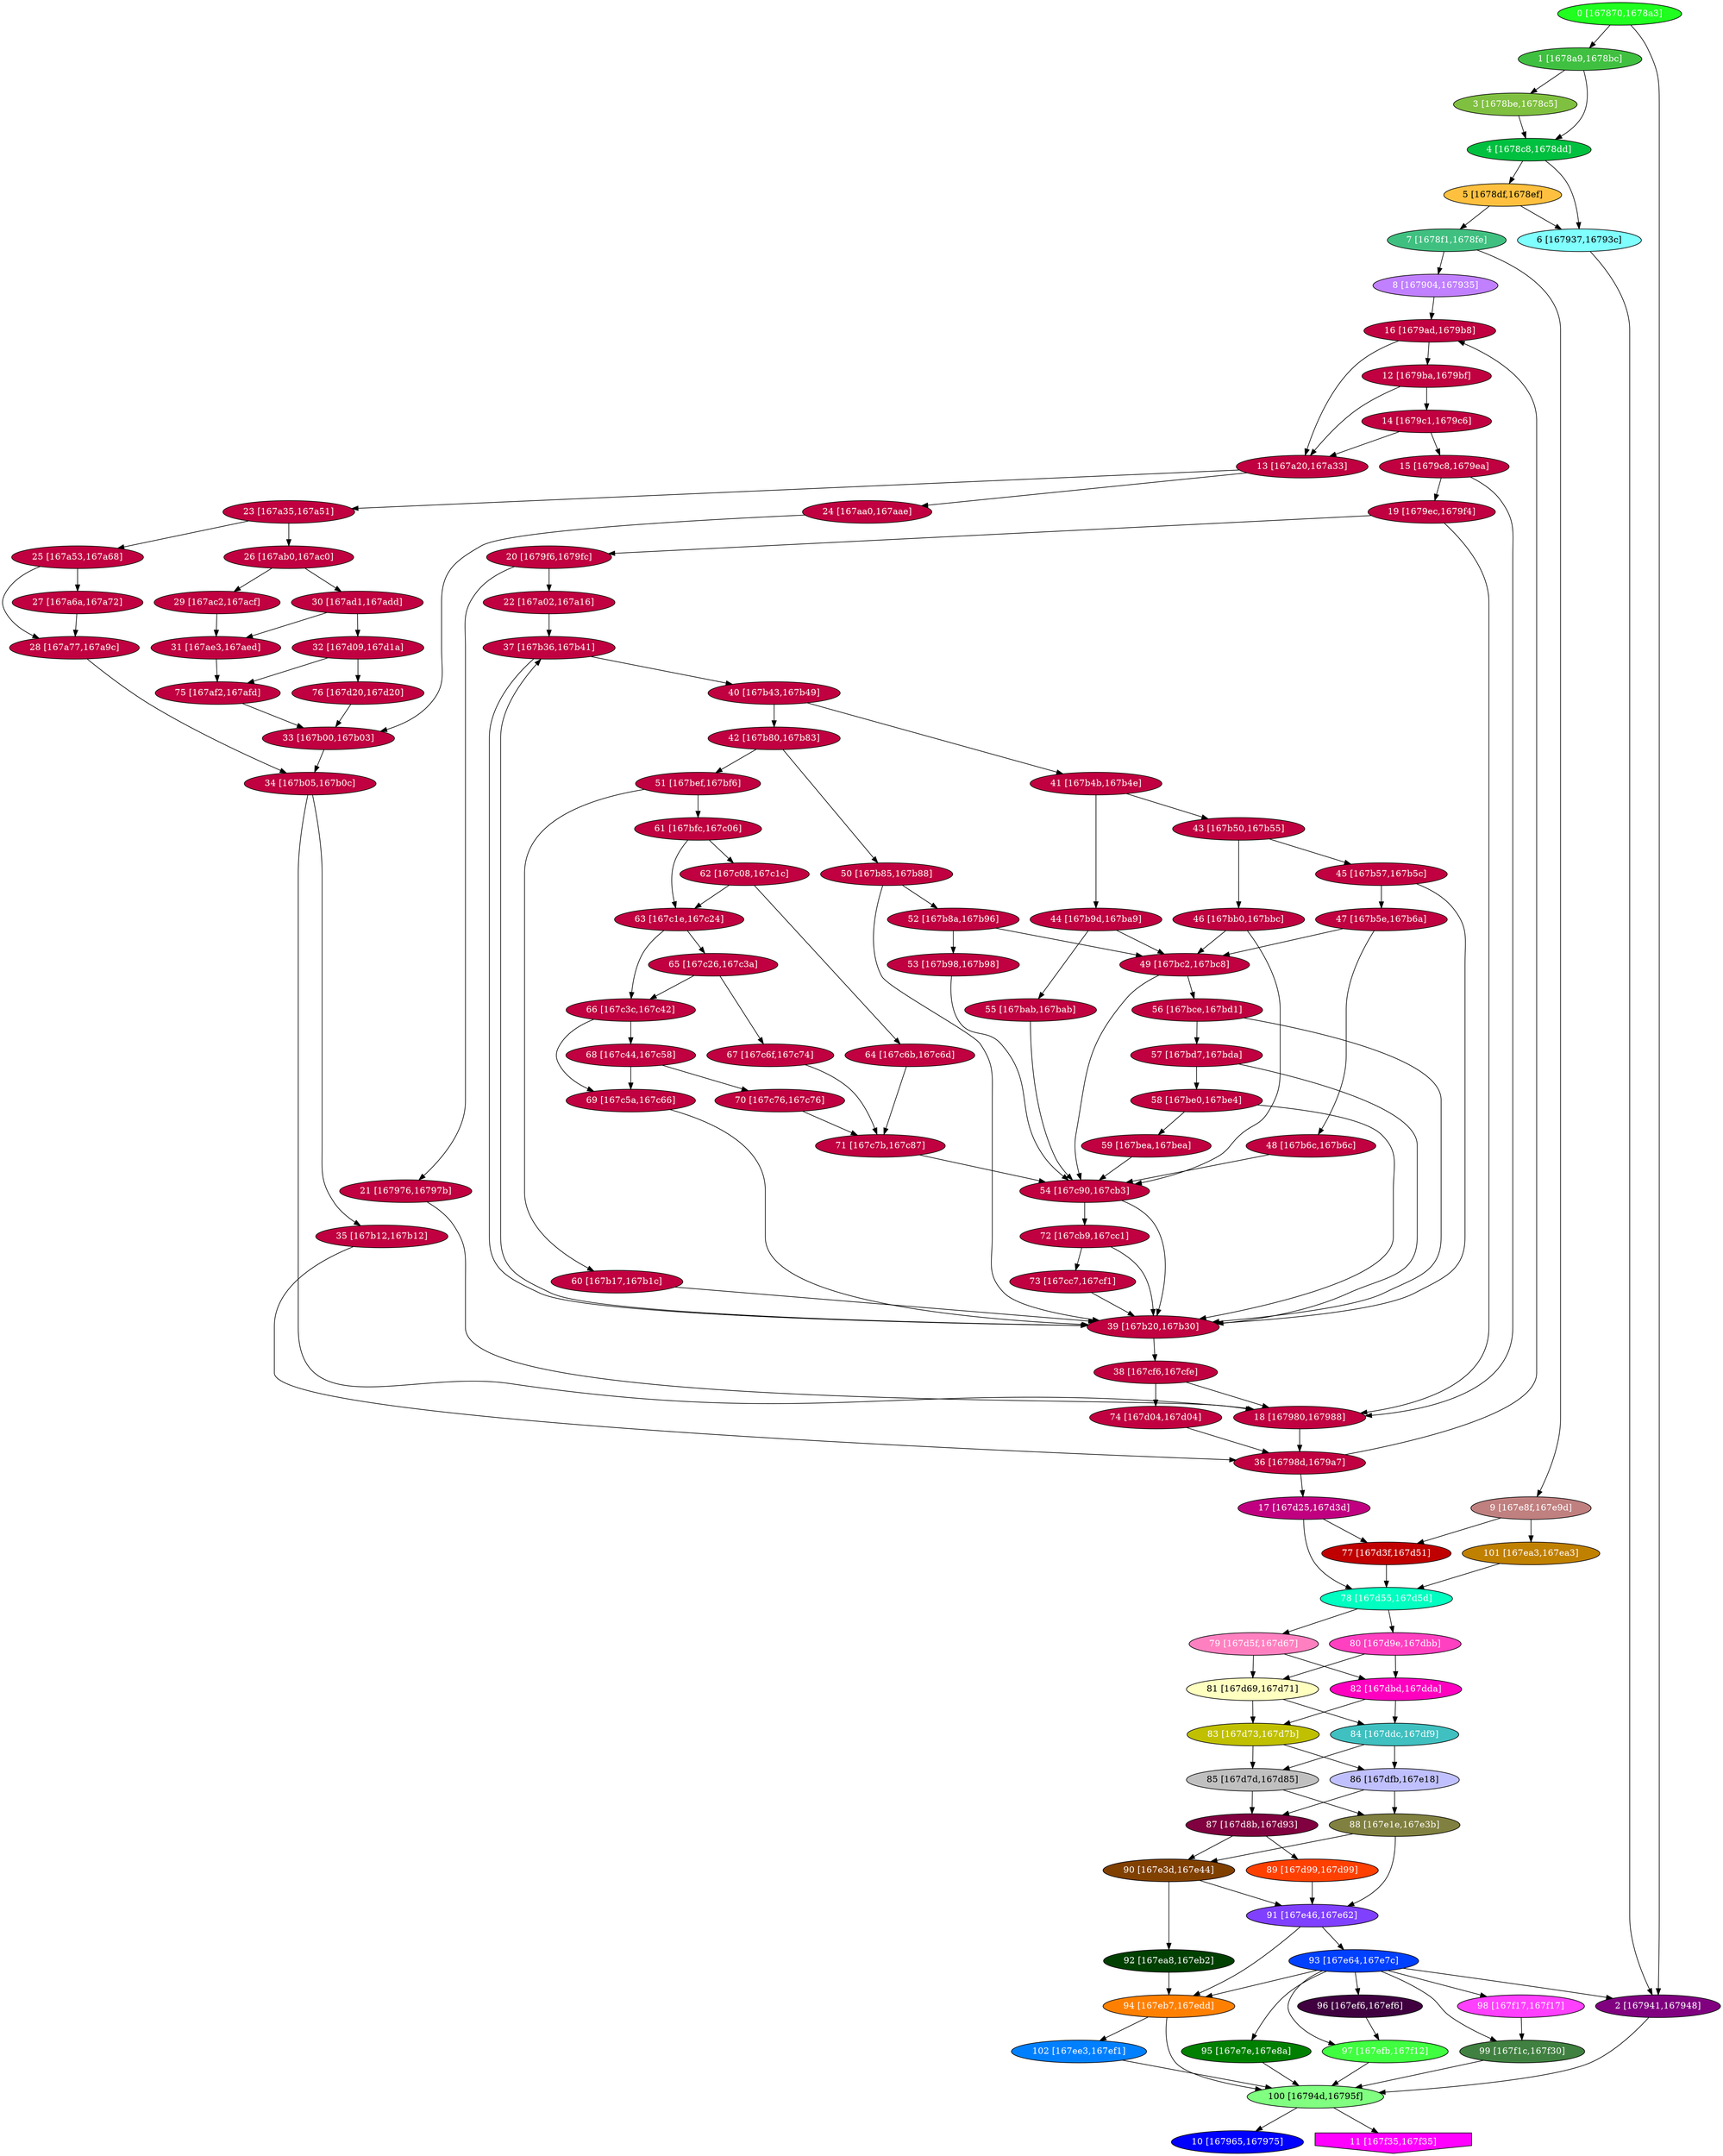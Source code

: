 diGraph libnss3{
	libnss3_0  [style=filled fillcolor="#20FF20" fontcolor="#ffffff" shape=oval label="0 [167870,1678a3]"]
	libnss3_1  [style=filled fillcolor="#40C040" fontcolor="#ffffff" shape=oval label="1 [1678a9,1678bc]"]
	libnss3_2  [style=filled fillcolor="#800080" fontcolor="#ffffff" shape=oval label="2 [167941,167948]"]
	libnss3_3  [style=filled fillcolor="#80C040" fontcolor="#ffffff" shape=oval label="3 [1678be,1678c5]"]
	libnss3_4  [style=filled fillcolor="#00C040" fontcolor="#ffffff" shape=oval label="4 [1678c8,1678dd]"]
	libnss3_5  [style=filled fillcolor="#FFC040" fontcolor="#000000" shape=oval label="5 [1678df,1678ef]"]
	libnss3_6  [style=filled fillcolor="#80FFFF" fontcolor="#000000" shape=oval label="6 [167937,16793c]"]
	libnss3_7  [style=filled fillcolor="#40C080" fontcolor="#ffffff" shape=oval label="7 [1678f1,1678fe]"]
	libnss3_8  [style=filled fillcolor="#C080FF" fontcolor="#ffffff" shape=oval label="8 [167904,167935]"]
	libnss3_9  [style=filled fillcolor="#C08080" fontcolor="#ffffff" shape=oval label="9 [167e8f,167e9d]"]
	libnss3_a  [style=filled fillcolor="#0000FF" fontcolor="#ffffff" shape=oval label="10 [167965,167975]"]
	libnss3_b  [style=filled fillcolor="#FF00FF" fontcolor="#ffffff" shape=invhouse label="11 [167f35,167f35]"]
	libnss3_c  [style=filled fillcolor="#C00040" fontcolor="#ffffff" shape=oval label="12 [1679ba,1679bf]"]
	libnss3_d  [style=filled fillcolor="#C00040" fontcolor="#ffffff" shape=oval label="13 [167a20,167a33]"]
	libnss3_e  [style=filled fillcolor="#C00040" fontcolor="#ffffff" shape=oval label="14 [1679c1,1679c6]"]
	libnss3_f  [style=filled fillcolor="#C00040" fontcolor="#ffffff" shape=oval label="15 [1679c8,1679ea]"]
	libnss3_10  [style=filled fillcolor="#C00040" fontcolor="#ffffff" shape=oval label="16 [1679ad,1679b8]"]
	libnss3_11  [style=filled fillcolor="#C00080" fontcolor="#ffffff" shape=oval label="17 [167d25,167d3d]"]
	libnss3_12  [style=filled fillcolor="#C00040" fontcolor="#ffffff" shape=oval label="18 [167980,167988]"]
	libnss3_13  [style=filled fillcolor="#C00040" fontcolor="#ffffff" shape=oval label="19 [1679ec,1679f4]"]
	libnss3_14  [style=filled fillcolor="#C00040" fontcolor="#ffffff" shape=oval label="20 [1679f6,1679fc]"]
	libnss3_15  [style=filled fillcolor="#C00040" fontcolor="#ffffff" shape=oval label="21 [167976,16797b]"]
	libnss3_16  [style=filled fillcolor="#C00040" fontcolor="#ffffff" shape=oval label="22 [167a02,167a16]"]
	libnss3_17  [style=filled fillcolor="#C00040" fontcolor="#ffffff" shape=oval label="23 [167a35,167a51]"]
	libnss3_18  [style=filled fillcolor="#C00040" fontcolor="#ffffff" shape=oval label="24 [167aa0,167aae]"]
	libnss3_19  [style=filled fillcolor="#C00040" fontcolor="#ffffff" shape=oval label="25 [167a53,167a68]"]
	libnss3_1a  [style=filled fillcolor="#C00040" fontcolor="#ffffff" shape=oval label="26 [167ab0,167ac0]"]
	libnss3_1b  [style=filled fillcolor="#C00040" fontcolor="#ffffff" shape=oval label="27 [167a6a,167a72]"]
	libnss3_1c  [style=filled fillcolor="#C00040" fontcolor="#ffffff" shape=oval label="28 [167a77,167a9c]"]
	libnss3_1d  [style=filled fillcolor="#C00040" fontcolor="#ffffff" shape=oval label="29 [167ac2,167acf]"]
	libnss3_1e  [style=filled fillcolor="#C00040" fontcolor="#ffffff" shape=oval label="30 [167ad1,167add]"]
	libnss3_1f  [style=filled fillcolor="#C00040" fontcolor="#ffffff" shape=oval label="31 [167ae3,167aed]"]
	libnss3_20  [style=filled fillcolor="#C00040" fontcolor="#ffffff" shape=oval label="32 [167d09,167d1a]"]
	libnss3_21  [style=filled fillcolor="#C00040" fontcolor="#ffffff" shape=oval label="33 [167b00,167b03]"]
	libnss3_22  [style=filled fillcolor="#C00040" fontcolor="#ffffff" shape=oval label="34 [167b05,167b0c]"]
	libnss3_23  [style=filled fillcolor="#C00040" fontcolor="#ffffff" shape=oval label="35 [167b12,167b12]"]
	libnss3_24  [style=filled fillcolor="#C00040" fontcolor="#ffffff" shape=oval label="36 [16798d,1679a7]"]
	libnss3_25  [style=filled fillcolor="#C00040" fontcolor="#ffffff" shape=oval label="37 [167b36,167b41]"]
	libnss3_26  [style=filled fillcolor="#C00040" fontcolor="#ffffff" shape=oval label="38 [167cf6,167cfe]"]
	libnss3_27  [style=filled fillcolor="#C00040" fontcolor="#ffffff" shape=oval label="39 [167b20,167b30]"]
	libnss3_28  [style=filled fillcolor="#C00040" fontcolor="#ffffff" shape=oval label="40 [167b43,167b49]"]
	libnss3_29  [style=filled fillcolor="#C00040" fontcolor="#ffffff" shape=oval label="41 [167b4b,167b4e]"]
	libnss3_2a  [style=filled fillcolor="#C00040" fontcolor="#ffffff" shape=oval label="42 [167b80,167b83]"]
	libnss3_2b  [style=filled fillcolor="#C00040" fontcolor="#ffffff" shape=oval label="43 [167b50,167b55]"]
	libnss3_2c  [style=filled fillcolor="#C00040" fontcolor="#ffffff" shape=oval label="44 [167b9d,167ba9]"]
	libnss3_2d  [style=filled fillcolor="#C00040" fontcolor="#ffffff" shape=oval label="45 [167b57,167b5c]"]
	libnss3_2e  [style=filled fillcolor="#C00040" fontcolor="#ffffff" shape=oval label="46 [167bb0,167bbc]"]
	libnss3_2f  [style=filled fillcolor="#C00040" fontcolor="#ffffff" shape=oval label="47 [167b5e,167b6a]"]
	libnss3_30  [style=filled fillcolor="#C00040" fontcolor="#ffffff" shape=oval label="48 [167b6c,167b6c]"]
	libnss3_31  [style=filled fillcolor="#C00040" fontcolor="#ffffff" shape=oval label="49 [167bc2,167bc8]"]
	libnss3_32  [style=filled fillcolor="#C00040" fontcolor="#ffffff" shape=oval label="50 [167b85,167b88]"]
	libnss3_33  [style=filled fillcolor="#C00040" fontcolor="#ffffff" shape=oval label="51 [167bef,167bf6]"]
	libnss3_34  [style=filled fillcolor="#C00040" fontcolor="#ffffff" shape=oval label="52 [167b8a,167b96]"]
	libnss3_35  [style=filled fillcolor="#C00040" fontcolor="#ffffff" shape=oval label="53 [167b98,167b98]"]
	libnss3_36  [style=filled fillcolor="#C00040" fontcolor="#ffffff" shape=oval label="54 [167c90,167cb3]"]
	libnss3_37  [style=filled fillcolor="#C00040" fontcolor="#ffffff" shape=oval label="55 [167bab,167bab]"]
	libnss3_38  [style=filled fillcolor="#C00040" fontcolor="#ffffff" shape=oval label="56 [167bce,167bd1]"]
	libnss3_39  [style=filled fillcolor="#C00040" fontcolor="#ffffff" shape=oval label="57 [167bd7,167bda]"]
	libnss3_3a  [style=filled fillcolor="#C00040" fontcolor="#ffffff" shape=oval label="58 [167be0,167be4]"]
	libnss3_3b  [style=filled fillcolor="#C00040" fontcolor="#ffffff" shape=oval label="59 [167bea,167bea]"]
	libnss3_3c  [style=filled fillcolor="#C00040" fontcolor="#ffffff" shape=oval label="60 [167b17,167b1c]"]
	libnss3_3d  [style=filled fillcolor="#C00040" fontcolor="#ffffff" shape=oval label="61 [167bfc,167c06]"]
	libnss3_3e  [style=filled fillcolor="#C00040" fontcolor="#ffffff" shape=oval label="62 [167c08,167c1c]"]
	libnss3_3f  [style=filled fillcolor="#C00040" fontcolor="#ffffff" shape=oval label="63 [167c1e,167c24]"]
	libnss3_40  [style=filled fillcolor="#C00040" fontcolor="#ffffff" shape=oval label="64 [167c6b,167c6d]"]
	libnss3_41  [style=filled fillcolor="#C00040" fontcolor="#ffffff" shape=oval label="65 [167c26,167c3a]"]
	libnss3_42  [style=filled fillcolor="#C00040" fontcolor="#ffffff" shape=oval label="66 [167c3c,167c42]"]
	libnss3_43  [style=filled fillcolor="#C00040" fontcolor="#ffffff" shape=oval label="67 [167c6f,167c74]"]
	libnss3_44  [style=filled fillcolor="#C00040" fontcolor="#ffffff" shape=oval label="68 [167c44,167c58]"]
	libnss3_45  [style=filled fillcolor="#C00040" fontcolor="#ffffff" shape=oval label="69 [167c5a,167c66]"]
	libnss3_46  [style=filled fillcolor="#C00040" fontcolor="#ffffff" shape=oval label="70 [167c76,167c76]"]
	libnss3_47  [style=filled fillcolor="#C00040" fontcolor="#ffffff" shape=oval label="71 [167c7b,167c87]"]
	libnss3_48  [style=filled fillcolor="#C00040" fontcolor="#ffffff" shape=oval label="72 [167cb9,167cc1]"]
	libnss3_49  [style=filled fillcolor="#C00040" fontcolor="#ffffff" shape=oval label="73 [167cc7,167cf1]"]
	libnss3_4a  [style=filled fillcolor="#C00040" fontcolor="#ffffff" shape=oval label="74 [167d04,167d04]"]
	libnss3_4b  [style=filled fillcolor="#C00040" fontcolor="#ffffff" shape=oval label="75 [167af2,167afd]"]
	libnss3_4c  [style=filled fillcolor="#C00040" fontcolor="#ffffff" shape=oval label="76 [167d20,167d20]"]
	libnss3_4d  [style=filled fillcolor="#C00000" fontcolor="#ffffff" shape=oval label="77 [167d3f,167d51]"]
	libnss3_4e  [style=filled fillcolor="#00FFC0" fontcolor="#ffffff" shape=oval label="78 [167d55,167d5d]"]
	libnss3_4f  [style=filled fillcolor="#FF80C0" fontcolor="#ffffff" shape=oval label="79 [167d5f,167d67]"]
	libnss3_50  [style=filled fillcolor="#FF40C0" fontcolor="#ffffff" shape=oval label="80 [167d9e,167dbb]"]
	libnss3_51  [style=filled fillcolor="#FFFFC0" fontcolor="#000000" shape=oval label="81 [167d69,167d71]"]
	libnss3_52  [style=filled fillcolor="#FF00C0" fontcolor="#ffffff" shape=oval label="82 [167dbd,167dda]"]
	libnss3_53  [style=filled fillcolor="#C0C000" fontcolor="#ffffff" shape=oval label="83 [167d73,167d7b]"]
	libnss3_54  [style=filled fillcolor="#40C0C0" fontcolor="#ffffff" shape=oval label="84 [167ddc,167df9]"]
	libnss3_55  [style=filled fillcolor="#C0C0C0" fontcolor="#000000" shape=oval label="85 [167d7d,167d85]"]
	libnss3_56  [style=filled fillcolor="#C0C0FF" fontcolor="#000000" shape=oval label="86 [167dfb,167e18]"]
	libnss3_57  [style=filled fillcolor="#800040" fontcolor="#ffffff" shape=oval label="87 [167d8b,167d93]"]
	libnss3_58  [style=filled fillcolor="#808040" fontcolor="#ffffff" shape=oval label="88 [167e1e,167e3b]"]
	libnss3_59  [style=filled fillcolor="#FF4000" fontcolor="#ffffff" shape=oval label="89 [167d99,167d99]"]
	libnss3_5a  [style=filled fillcolor="#804000" fontcolor="#ffffff" shape=oval label="90 [167e3d,167e44]"]
	libnss3_5b  [style=filled fillcolor="#8040FF" fontcolor="#ffffff" shape=oval label="91 [167e46,167e62]"]
	libnss3_5c  [style=filled fillcolor="#004000" fontcolor="#ffffff" shape=oval label="92 [167ea8,167eb2]"]
	libnss3_5d  [style=filled fillcolor="#0040FF" fontcolor="#ffffff" shape=oval label="93 [167e64,167e7c]"]
	libnss3_5e  [style=filled fillcolor="#FF8000" fontcolor="#ffffff" shape=oval label="94 [167eb7,167edd]"]
	libnss3_5f  [style=filled fillcolor="#008000" fontcolor="#ffffff" shape=oval label="95 [167e7e,167e8a]"]
	libnss3_60  [style=filled fillcolor="#400040" fontcolor="#ffffff" shape=oval label="96 [167ef6,167ef6]"]
	libnss3_61  [style=filled fillcolor="#40FF40" fontcolor="#ffffff" shape=oval label="97 [167efb,167f12]"]
	libnss3_62  [style=filled fillcolor="#FF40FF" fontcolor="#ffffff" shape=oval label="98 [167f17,167f17]"]
	libnss3_63  [style=filled fillcolor="#408040" fontcolor="#ffffff" shape=oval label="99 [167f1c,167f30]"]
	libnss3_64  [style=filled fillcolor="#80FF80" fontcolor="#000000" shape=oval label="100 [16794d,16795f]"]
	libnss3_65  [style=filled fillcolor="#C08000" fontcolor="#ffffff" shape=oval label="101 [167ea3,167ea3]"]
	libnss3_66  [style=filled fillcolor="#0080FF" fontcolor="#ffffff" shape=oval label="102 [167ee3,167ef1]"]

	libnss3_0 -> libnss3_1
	libnss3_0 -> libnss3_2
	libnss3_1 -> libnss3_3
	libnss3_1 -> libnss3_4
	libnss3_2 -> libnss3_64
	libnss3_3 -> libnss3_4
	libnss3_4 -> libnss3_5
	libnss3_4 -> libnss3_6
	libnss3_5 -> libnss3_6
	libnss3_5 -> libnss3_7
	libnss3_6 -> libnss3_2
	libnss3_7 -> libnss3_8
	libnss3_7 -> libnss3_9
	libnss3_8 -> libnss3_10
	libnss3_9 -> libnss3_4d
	libnss3_9 -> libnss3_65
	libnss3_c -> libnss3_d
	libnss3_c -> libnss3_e
	libnss3_d -> libnss3_17
	libnss3_d -> libnss3_18
	libnss3_e -> libnss3_d
	libnss3_e -> libnss3_f
	libnss3_f -> libnss3_12
	libnss3_f -> libnss3_13
	libnss3_10 -> libnss3_c
	libnss3_10 -> libnss3_d
	libnss3_11 -> libnss3_4d
	libnss3_11 -> libnss3_4e
	libnss3_12 -> libnss3_24
	libnss3_13 -> libnss3_12
	libnss3_13 -> libnss3_14
	libnss3_14 -> libnss3_15
	libnss3_14 -> libnss3_16
	libnss3_15 -> libnss3_12
	libnss3_16 -> libnss3_25
	libnss3_17 -> libnss3_19
	libnss3_17 -> libnss3_1a
	libnss3_18 -> libnss3_21
	libnss3_19 -> libnss3_1b
	libnss3_19 -> libnss3_1c
	libnss3_1a -> libnss3_1d
	libnss3_1a -> libnss3_1e
	libnss3_1b -> libnss3_1c
	libnss3_1c -> libnss3_22
	libnss3_1d -> libnss3_1f
	libnss3_1e -> libnss3_1f
	libnss3_1e -> libnss3_20
	libnss3_1f -> libnss3_4b
	libnss3_20 -> libnss3_4b
	libnss3_20 -> libnss3_4c
	libnss3_21 -> libnss3_22
	libnss3_22 -> libnss3_12
	libnss3_22 -> libnss3_23
	libnss3_23 -> libnss3_24
	libnss3_24 -> libnss3_10
	libnss3_24 -> libnss3_11
	libnss3_25 -> libnss3_27
	libnss3_25 -> libnss3_28
	libnss3_26 -> libnss3_12
	libnss3_26 -> libnss3_4a
	libnss3_27 -> libnss3_25
	libnss3_27 -> libnss3_26
	libnss3_28 -> libnss3_29
	libnss3_28 -> libnss3_2a
	libnss3_29 -> libnss3_2b
	libnss3_29 -> libnss3_2c
	libnss3_2a -> libnss3_32
	libnss3_2a -> libnss3_33
	libnss3_2b -> libnss3_2d
	libnss3_2b -> libnss3_2e
	libnss3_2c -> libnss3_31
	libnss3_2c -> libnss3_37
	libnss3_2d -> libnss3_27
	libnss3_2d -> libnss3_2f
	libnss3_2e -> libnss3_31
	libnss3_2e -> libnss3_36
	libnss3_2f -> libnss3_30
	libnss3_2f -> libnss3_31
	libnss3_30 -> libnss3_36
	libnss3_31 -> libnss3_36
	libnss3_31 -> libnss3_38
	libnss3_32 -> libnss3_27
	libnss3_32 -> libnss3_34
	libnss3_33 -> libnss3_3c
	libnss3_33 -> libnss3_3d
	libnss3_34 -> libnss3_31
	libnss3_34 -> libnss3_35
	libnss3_35 -> libnss3_36
	libnss3_36 -> libnss3_27
	libnss3_36 -> libnss3_48
	libnss3_37 -> libnss3_36
	libnss3_38 -> libnss3_27
	libnss3_38 -> libnss3_39
	libnss3_39 -> libnss3_27
	libnss3_39 -> libnss3_3a
	libnss3_3a -> libnss3_27
	libnss3_3a -> libnss3_3b
	libnss3_3b -> libnss3_36
	libnss3_3c -> libnss3_27
	libnss3_3d -> libnss3_3e
	libnss3_3d -> libnss3_3f
	libnss3_3e -> libnss3_3f
	libnss3_3e -> libnss3_40
	libnss3_3f -> libnss3_41
	libnss3_3f -> libnss3_42
	libnss3_40 -> libnss3_47
	libnss3_41 -> libnss3_42
	libnss3_41 -> libnss3_43
	libnss3_42 -> libnss3_44
	libnss3_42 -> libnss3_45
	libnss3_43 -> libnss3_47
	libnss3_44 -> libnss3_45
	libnss3_44 -> libnss3_46
	libnss3_45 -> libnss3_27
	libnss3_46 -> libnss3_47
	libnss3_47 -> libnss3_36
	libnss3_48 -> libnss3_27
	libnss3_48 -> libnss3_49
	libnss3_49 -> libnss3_27
	libnss3_4a -> libnss3_24
	libnss3_4b -> libnss3_21
	libnss3_4c -> libnss3_21
	libnss3_4d -> libnss3_4e
	libnss3_4e -> libnss3_4f
	libnss3_4e -> libnss3_50
	libnss3_4f -> libnss3_51
	libnss3_4f -> libnss3_52
	libnss3_50 -> libnss3_51
	libnss3_50 -> libnss3_52
	libnss3_51 -> libnss3_53
	libnss3_51 -> libnss3_54
	libnss3_52 -> libnss3_53
	libnss3_52 -> libnss3_54
	libnss3_53 -> libnss3_55
	libnss3_53 -> libnss3_56
	libnss3_54 -> libnss3_55
	libnss3_54 -> libnss3_56
	libnss3_55 -> libnss3_57
	libnss3_55 -> libnss3_58
	libnss3_56 -> libnss3_57
	libnss3_56 -> libnss3_58
	libnss3_57 -> libnss3_59
	libnss3_57 -> libnss3_5a
	libnss3_58 -> libnss3_5a
	libnss3_58 -> libnss3_5b
	libnss3_59 -> libnss3_5b
	libnss3_5a -> libnss3_5b
	libnss3_5a -> libnss3_5c
	libnss3_5b -> libnss3_5d
	libnss3_5b -> libnss3_5e
	libnss3_5c -> libnss3_5e
	libnss3_5d -> libnss3_2
	libnss3_5d -> libnss3_5e
	libnss3_5d -> libnss3_5f
	libnss3_5d -> libnss3_60
	libnss3_5d -> libnss3_61
	libnss3_5d -> libnss3_62
	libnss3_5d -> libnss3_63
	libnss3_5e -> libnss3_64
	libnss3_5e -> libnss3_66
	libnss3_5f -> libnss3_64
	libnss3_60 -> libnss3_61
	libnss3_61 -> libnss3_64
	libnss3_62 -> libnss3_63
	libnss3_63 -> libnss3_64
	libnss3_64 -> libnss3_a
	libnss3_64 -> libnss3_b
	libnss3_65 -> libnss3_4e
	libnss3_66 -> libnss3_64
}